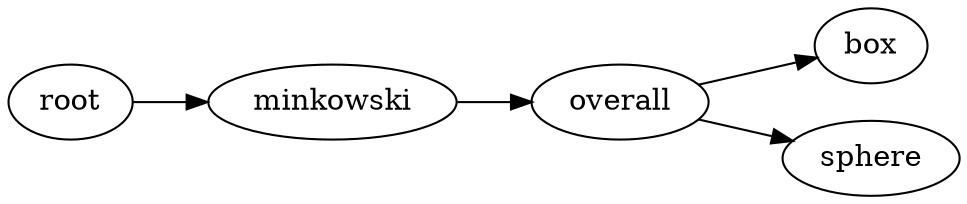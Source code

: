 digraph minkowski {
	graph [rankdir=LR]
	root_21 [label=root href="javascript:s=&quot;\(\)\nNone&quot;; console.log(s); alert(s);"]
	minkowski_22 [label=minkowski href="javascript:s=&quot;\(&#x27;minkowski&#x27;,\)\nSquareSphereOperation&quot;; console.log(s); alert(s);" tooltip=SquareSphereOperation]
	overall_23 [label=overall href="javascript:s=&quot;\(&#x27;minkowski&#x27;,\ &#x27;overall&#x27;\)\nMaker&quot;; console.log(s); alert(s);" tooltip=Maker]
	box_24 [label=box href="javascript:s=&quot;\(&#x27;minkowski&#x27;,\ &#x27;overall&#x27;,\ &#x27;box&#x27;\)\nBox&quot;; console.log(s); alert(s);" tooltip=Box]
	sphere_25 [label=sphere href="javascript:s=&quot;\(&#x27;minkowski&#x27;,\ &#x27;overall&#x27;,\ &#x27;sphere&#x27;\)\nSphere&quot;; console.log(s); alert(s);" tooltip=Sphere]
	root_21 -> minkowski_22
	minkowski_22 -> overall_23
	overall_23 -> box_24
	overall_23 -> sphere_25
}
